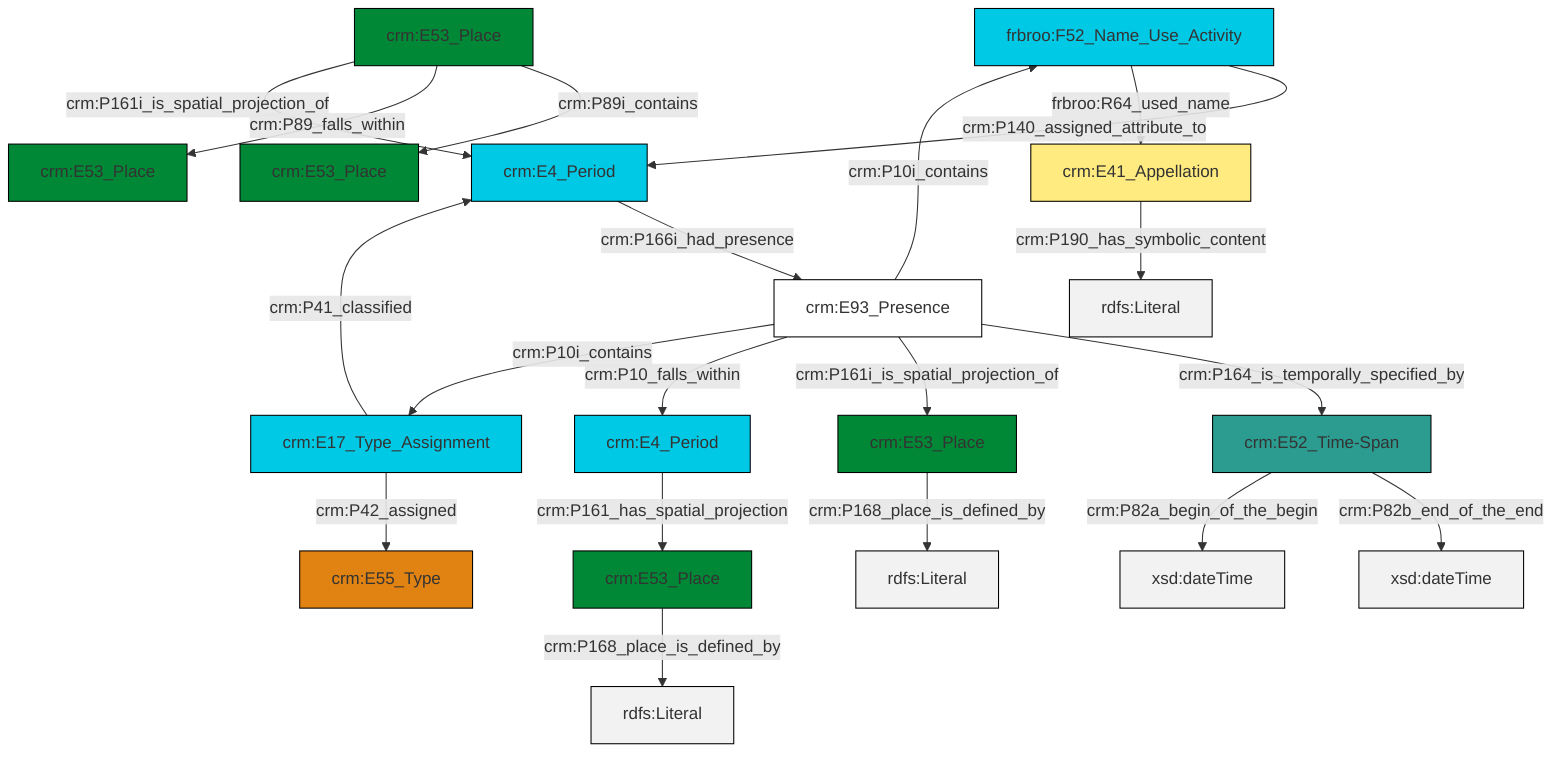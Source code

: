 graph TD
classDef Literal fill:#f2f2f2,stroke:#000000;
classDef CRM_Entity fill:#FFFFFF,stroke:#000000;
classDef Temporal_Entity fill:#00C9E6, stroke:#000000;
classDef Type fill:#E18312, stroke:#000000;
classDef Time-Span fill:#2C9C91, stroke:#000000;
classDef Appellation fill:#FFEB7F, stroke:#000000;
classDef Place fill:#008836, stroke:#000000;
classDef Persistent_Item fill:#B266B2, stroke:#000000;
classDef Conceptual_Object fill:#FFD700, stroke:#000000;
classDef Physical_Thing fill:#D2B48C, stroke:#000000;
classDef Actor fill:#f58aad, stroke:#000000;
classDef PC_Classes fill:#4ce600, stroke:#000000;
classDef Multi fill:#cccccc,stroke:#000000;

0["frbroo:F52_Name_Use_Activity"]:::Temporal_Entity -->|crm:P140_assigned_attribute_to| 1["crm:E4_Period"]:::Temporal_Entity
2["crm:E93_Presence"]:::CRM_Entity -->|crm:P164_is_temporally_specified_by| 3["crm:E52_Time-Span"]:::Time-Span
4["crm:E17_Type_Assignment"]:::Temporal_Entity -->|crm:P41_classified| 1["crm:E4_Period"]:::Temporal_Entity
2["crm:E93_Presence"]:::CRM_Entity -->|crm:P161i_is_spatial_projection_of| 6["crm:E53_Place"]:::Place
9["crm:E53_Place"]:::Place -->|crm:P89i_contains| 7["crm:E53_Place"]:::Place
10["crm:E41_Appellation"]:::Appellation -->|crm:P190_has_symbolic_content| 11[rdfs:Literal]:::Literal
2["crm:E93_Presence"]:::CRM_Entity -->|crm:P10_falls_within| 14["crm:E4_Period"]:::Temporal_Entity
2["crm:E93_Presence"]:::CRM_Entity -->|crm:P10i_contains| 4["crm:E17_Type_Assignment"]:::Temporal_Entity
3["crm:E52_Time-Span"]:::Time-Span -->|crm:P82b_end_of_the_end| 18[xsd:dateTime]:::Literal
6["crm:E53_Place"]:::Place -->|crm:P168_place_is_defined_by| 19[rdfs:Literal]:::Literal
4["crm:E17_Type_Assignment"]:::Temporal_Entity -->|crm:P42_assigned| 12["crm:E55_Type"]:::Type
15["crm:E53_Place"]:::Place -->|crm:P168_place_is_defined_by| 25[rdfs:Literal]:::Literal
1["crm:E4_Period"]:::Temporal_Entity -->|crm:P166i_had_presence| 2["crm:E93_Presence"]:::CRM_Entity
0["frbroo:F52_Name_Use_Activity"]:::Temporal_Entity -->|frbroo:R64_used_name| 10["crm:E41_Appellation"]:::Appellation
3["crm:E52_Time-Span"]:::Time-Span -->|crm:P82a_begin_of_the_begin| 28[xsd:dateTime]:::Literal
9["crm:E53_Place"]:::Place -->|crm:P89_falls_within| 23["crm:E53_Place"]:::Place
9["crm:E53_Place"]:::Place -->|crm:P161i_is_spatial_projection_of| 1["crm:E4_Period"]:::Temporal_Entity
14["crm:E4_Period"]:::Temporal_Entity -->|crm:P161_has_spatial_projection| 15["crm:E53_Place"]:::Place
2["crm:E93_Presence"]:::CRM_Entity -->|crm:P10i_contains| 0["frbroo:F52_Name_Use_Activity"]:::Temporal_Entity